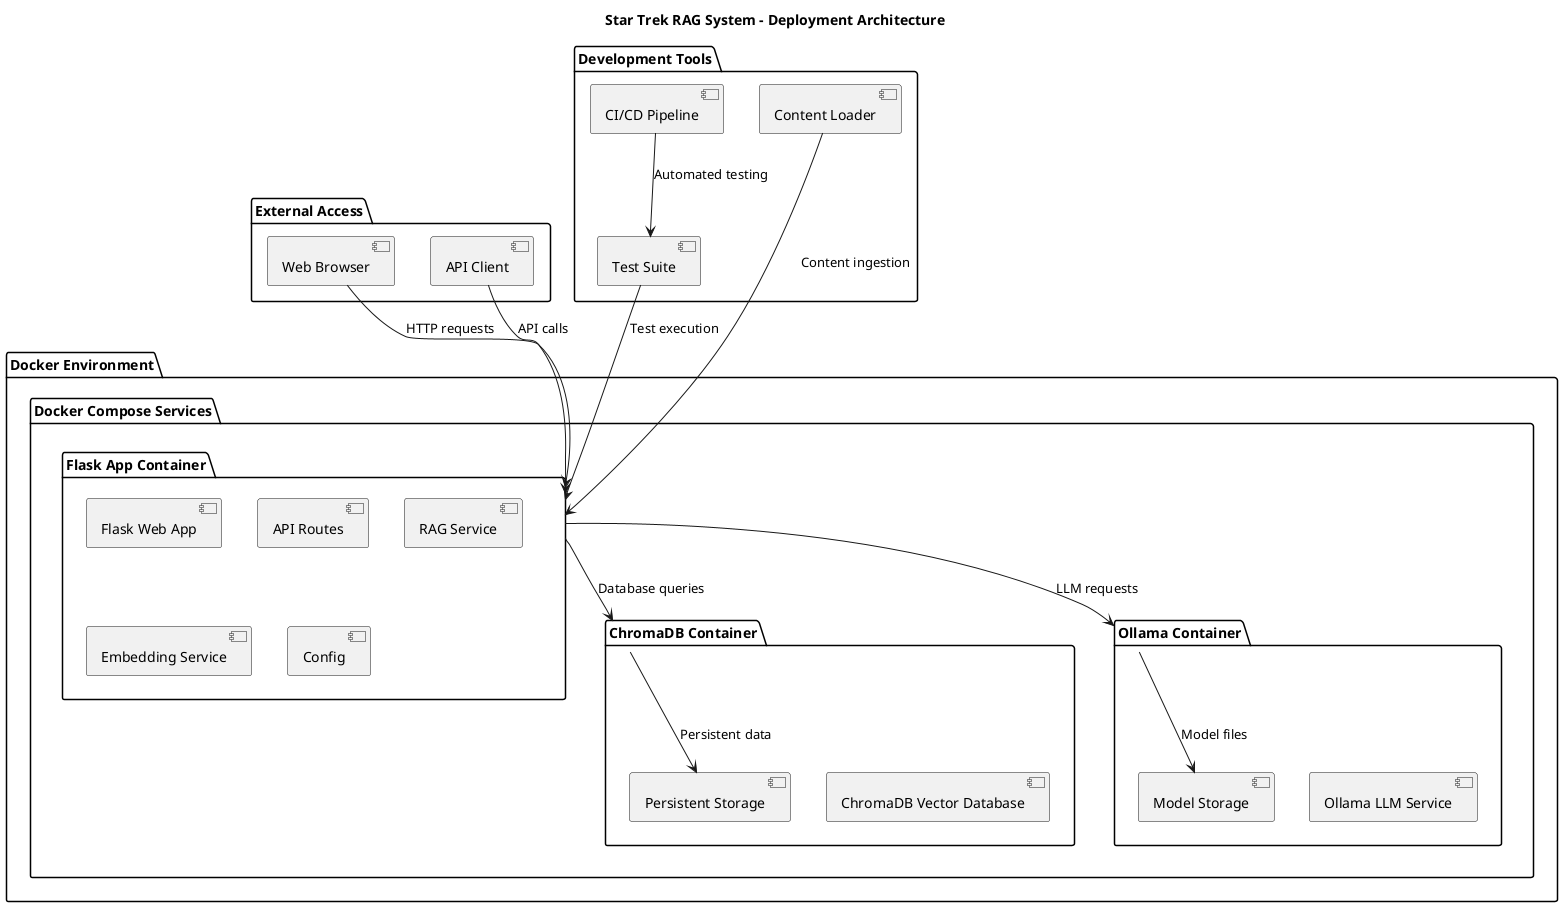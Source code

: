 @startuml
title Star Trek RAG System - Deployment Architecture

package "Docker Environment" {
    package "Docker Compose Services" {
        package "Flask App Container" as APP_CONTAINER {
            [Flask Web App] as APP
            [API Routes] as API
            [RAG Service] as RAG
            [Embedding Service] as EMBED
            [Config] as CONFIG
        }
        
        package "ChromaDB Container" as CHROMA_CONTAINER {
            [ChromaDB Vector Database] as CHROMA
            [Persistent Storage] as STORAGE
        }
        
        package "Ollama Container" as OLLAMA_CONTAINER {
            [Ollama LLM Service] as OLLAMA
            [Model Storage] as MODEL_STORAGE
        }
    }
}

package "External Access" {
    [Web Browser] as BROWSER
    [API Client] as CLIENT
}

package "Development Tools" {
    [Content Loader] as LOADER
    [Test Suite] as TESTS
    [CI/CD Pipeline] as CI
}

' Container connections
APP_CONTAINER --> CHROMA_CONTAINER : "Database queries"
APP_CONTAINER --> OLLAMA_CONTAINER : "LLM requests"
CHROMA_CONTAINER --> STORAGE : "Persistent data"
OLLAMA_CONTAINER --> MODEL_STORAGE : "Model files"

' External access
BROWSER --> APP_CONTAINER : "HTTP requests"
CLIENT --> APP_CONTAINER : "API calls"

' Development
LOADER --> APP_CONTAINER : "Content ingestion"
TESTS --> APP_CONTAINER : "Test execution"
CI --> TESTS : "Automated testing"

@enduml 